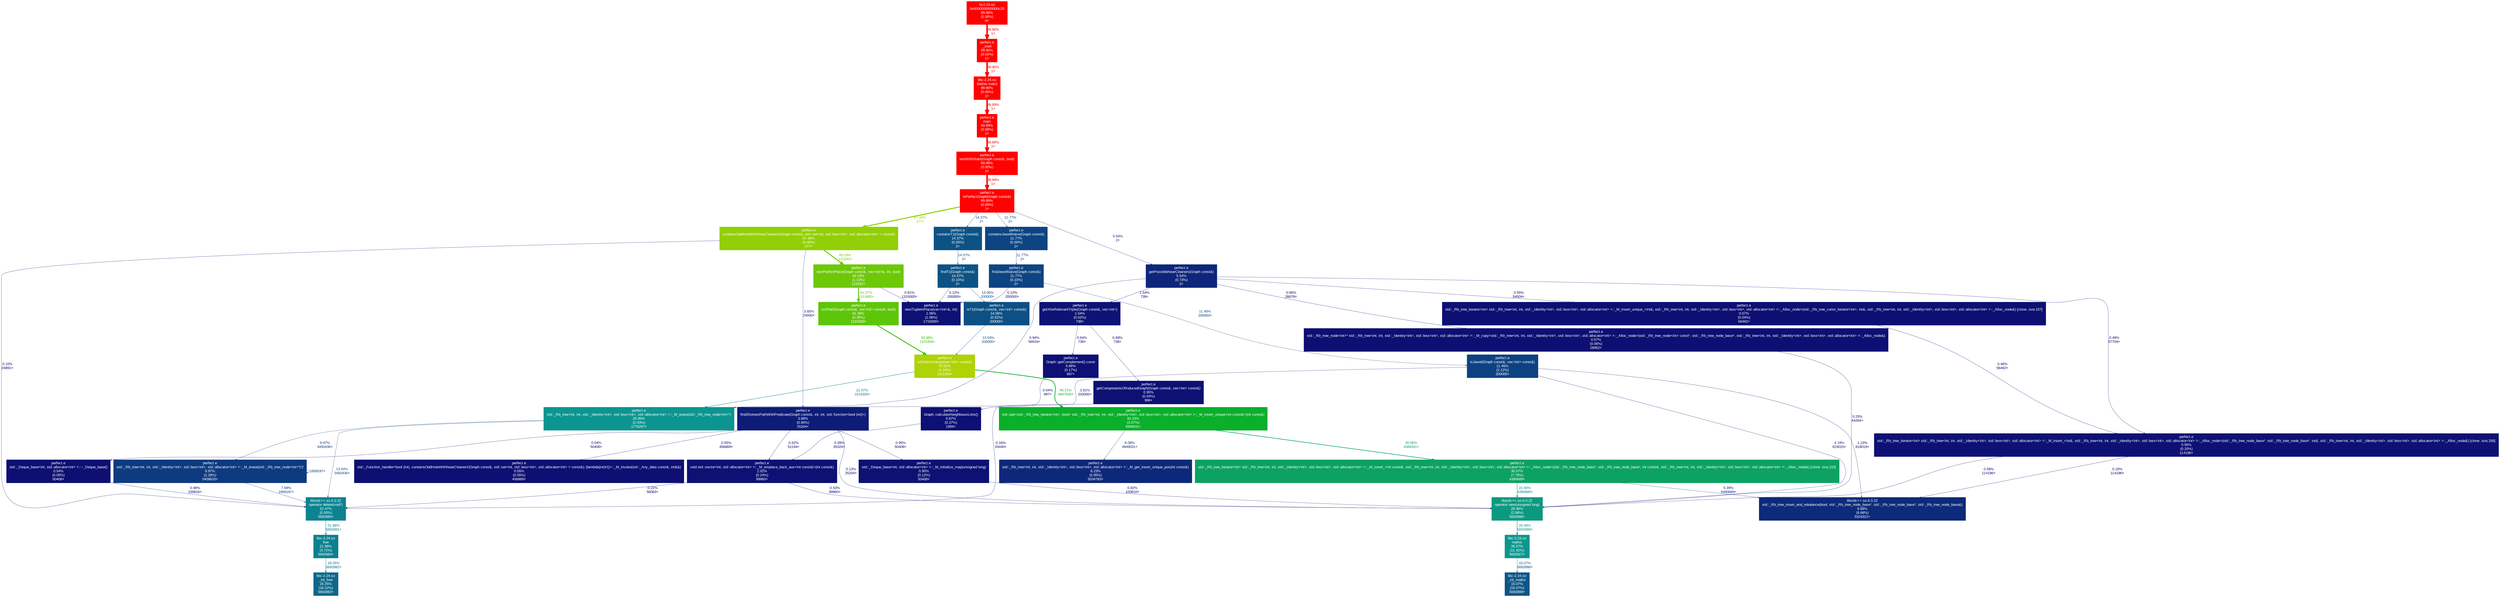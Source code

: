 digraph {
	graph [fontname=Arial, nodesep=0.125, ranksep=0.25];
	node [fontcolor=white, fontname=Arial, height=0, shape=box, style=filled, width=0];
	edge [fontname=Arial];
	"(below main)" [color="#ff0100", fontcolor="#ffffff", fontsize="10.00", label="libc-2.24.so\n(below main)\n99.90%\n(0.00%)\n1×"];
	"(below main)" -> main [arrowsize="1.00", color="#ff0100", fontcolor="#ff0100", fontsize="10.00", label="99.89%\n1×", labeldistance="4.00", penwidth="4.00"];
	"0x0000000000000c20" [color="#ff0000", fontcolor="#ffffff", fontsize="10.00", label="ld-2.24.so\n0x0000000000000c20\n99.99%\n(0.00%)\n0×"];
	"0x0000000000000c20" -> "_start" [arrowsize="1.00", color="#ff0100", fontcolor="#ff0100", fontsize="10.00", label="99.90%\n1×", labeldistance="4.00", penwidth="4.00"];
	"Graph::calculateNeighboursLists()" [color="#0d1074", fontcolor="#ffffff", fontsize="10.00", label="perfect.e\nGraph::calculateNeighboursLists()\n0.67%\n(0.27%)\n1994×"];
	"Graph::calculateNeighboursLists()" -> "void std::vector<int, std::allocator<int> >::_M_emplace_back_aux<int const&>(int const&)" [arrowsize="0.35", color="#0d0e73", fontcolor="#0d0e73", fontsize="10.00", label="0.39%\n35324×", labeldistance="0.50", penwidth="0.50"];
	"Graph::getComplement() const" [color="#0d1074", fontcolor="#ffffff", fontsize="10.00", label="perfect.e\nGraph::getComplement() const\n0.86%\n(0.17%)\n997×"];
	"Graph::getComplement() const" -> "Graph::calculateNeighboursLists()" [arrowsize="0.35", color="#0d0f73", fontcolor="#0d0f73", fontsize="10.00", label="0.54%\n997×", labeldistance="0.50", penwidth="0.50"];
	"_int_free" [color="#0c688a", fontcolor="#ffffff", fontsize="10.00", label="libc-2.24.so\n_int_free\n18.25%\n(18.22%)\n5692882×"];
	"_int_malloc" [color="#0c5686", fontcolor="#ffffff", fontsize="10.00", label="libc-2.24.so\n_int_malloc\n15.07%\n(15.07%)\n5692889×"];
	"_start" [color="#ff0100", fontcolor="#ffffff", fontsize="10.00", label="perfect.e\n_start\n99.90%\n(0.00%)\n1×"];
	"_start" -> "(below main)" [arrowsize="1.00", color="#ff0100", fontcolor="#ff0100", fontsize="10.00", label="99.90%\n1×", labeldistance="4.00", penwidth="4.00"];
	"containsJewelNaive(Graph const&)" [color="#0d4482", fontcolor="#ffffff", fontsize="10.00", label="perfect.e\ncontainsJewelNaive(Graph const&)\n11.77%\n(0.00%)\n2×"];
	"containsJewelNaive(Graph const&)" -> "findJewelNaive(Graph const&)" [arrowsize="0.35", color="#0d4482", fontcolor="#0d4482", fontsize="10.00", label="11.77%\n2×", labeldistance="0.50", penwidth="0.50"];
	"containsOddHoleWithNearCleanerX(Graph const&, std::set<int, std::less<int>, std::allocator<int> > const&)" [color="#92cf07", fontcolor="#ffffff", fontsize="10.00", label="perfect.e\ncontainsOddHoleWithNearCleanerX(Graph const&, std::set<int, std::less<int>, std::allocator<int> > const&)\n67.46%\n(0.46%)\n277×"];
	"containsOddHoleWithNearCleanerX(Graph const&, std::set<int, std::less<int>, std::allocator<int> > const&)" -> "findShortestPathWithPredicate(Graph const&, int, int, std::function<bool (int)>)" [arrowsize="0.35", color="#0d1c77", fontcolor="#0d1c77", fontsize="10.00", label="3.65%\n24930×", labeldistance="0.50", penwidth="0.50"];
	"containsOddHoleWithNearCleanerX(Graph const&, std::set<int, std::less<int>, std::allocator<int> > const&)" -> "nextPathInPlace(Graph const&, vec<int>&, int, bool)" [arrowsize="0.79", color="#6dc808", fontcolor="#6dc808", fontsize="10.00", label="63.19%\n121591×", labeldistance="2.53", penwidth="2.53"];
	"containsOddHoleWithNearCleanerX(Graph const&, std::set<int, std::less<int>, std::allocator<int> > const&)" -> "operator delete(void*)" [arrowsize="0.35", color="#0d0d73", fontcolor="#0d0d73", fontsize="10.00", label="0.10%\n24891×", labeldistance="0.50", penwidth="0.50"];
	"containsT1(Graph const&)" [color="#0c5285", fontcolor="#ffffff", fontsize="10.00", label="perfect.e\ncontainsT1(Graph const&)\n14.37%\n(0.00%)\n2×"];
	"containsT1(Graph const&)" -> "findT1(Graph const&)" [arrowsize="0.38", color="#0c5285", fontcolor="#0c5285", fontsize="10.00", label="14.37%\n2×", labeldistance="0.57", penwidth="0.57"];
	"findJewelNaive(Graph const&)" [color="#0d4482", fontcolor="#ffffff", fontsize="10.00", label="perfect.e\nfindJewelNaive(Graph const&)\n11.77%\n(0.10%)\n2×"];
	"findJewelNaive(Graph const&)" -> "isJewel(Graph const&, vec<int> const&)" [arrowsize="0.35", color="#0d4282", fontcolor="#0d4282", fontsize="10.00", label="11.45%\n200000×", labeldistance="0.50", penwidth="0.50"];
	"findJewelNaive(Graph const&)" -> "nextTupleInPlace(vec<int>&, int)" [arrowsize="0.35", color="#0d0d73", fontcolor="#0d0d73", fontsize="10.00", label="0.12%\n200000×", labeldistance="0.50", penwidth="0.50"];
	"findShortestPathWithPredicate(Graph const&, int, int, std::function<bool (int)>)" [color="#0d1c77", fontcolor="#ffffff", fontsize="10.00", label="perfect.e\nfindShortestPathWithPredicate(Graph const&, int, int, std::function<bool (int)>)\n3.68%\n(0.90%)\n25204×"];
	"findShortestPathWithPredicate(Graph const&, int, int, std::function<bool (int)>)" -> "operator new(unsigned long)" [arrowsize="0.35", color="#0d0d73", fontcolor="#0d0d73", fontsize="10.00", label="0.13%\n25204×", labeldistance="0.50", penwidth="0.50"];
	"findShortestPathWithPredicate(Graph const&, int, int, std::function<bool (int)>)" -> "std::_Deque_base<int, std::allocator<int> >::_M_initialize_map(unsigned long)" [arrowsize="0.35", color="#0d1174", fontcolor="#0d1174", fontsize="10.00", label="0.95%\n50408×", labeldistance="0.50", penwidth="0.50"];
	"findShortestPathWithPredicate(Graph const&, int, int, std::function<bool (int)>)" -> "std::_Deque_base<int, std::allocator<int> >::~_Deque_base()" [arrowsize="0.35", color="#0d0f73", fontcolor="#0d0f73", fontsize="10.00", label="0.54%\n50408×", labeldistance="0.50", penwidth="0.50"];
	"findShortestPathWithPredicate(Graph const&, int, int, std::function<bool (int)>)" -> "std::_Function_handler<bool (int), containsOddHoleWithNearCleanerX(Graph const&, std::set<int, std::less<int>, std::allocator<int> > const&)::{lambda(int)#1}>::_M_invoke(std::_Any_data const&, int&&)" [arrowsize="0.35", color="#0d0f73", fontcolor="#0d0f73", fontsize="10.00", label="0.55%\n456869×", labeldistance="0.50", penwidth="0.50"];
	"findShortestPathWithPredicate(Graph const&, int, int, std::function<bool (int)>)" -> "void std::vector<int, std::allocator<int> >::_M_emplace_back_aux<int const&>(int const&)" [arrowsize="0.35", color="#0d0f73", fontcolor="#0d0f73", fontsize="10.00", label="0.52%\n51194×", labeldistance="0.50", penwidth="0.50"];
	"findT1(Graph const&)" [color="#0c5285", fontcolor="#ffffff", fontsize="10.00", label="perfect.e\nfindT1(Graph const&)\n14.37%\n(0.10%)\n2×"];
	"findT1(Graph const&)" -> "isT1(Graph const&, vec<int> const&)" [arrowsize="0.37", color="#0c5085", fontcolor="#0c5085", fontsize="10.00", label="14.06%\n200000×", labeldistance="0.56", penwidth="0.56"];
	"findT1(Graph const&)" -> "nextTupleInPlace(vec<int>&, int)" [arrowsize="0.35", color="#0d0d73", fontcolor="#0d0d73", fontsize="10.00", label="0.12%\n200000×", labeldistance="0.50", penwidth="0.50"];
	free [color="#0c808f", fontcolor="#ffffff", fontsize="10.00", label="libc-2.24.so\nfree\n21.98%\n(3.72%)\n5692884×"];
	free -> "_int_free" [arrowsize="0.43", color="#0c688a", fontcolor="#0c688a", fontsize="10.00", label="18.25%\n5692882×", labeldistance="0.73", penwidth="0.73"];
	"getComponentsOfInducedGraph(Graph const&, vec<int> const&)" [color="#0d1174", fontcolor="#ffffff", fontsize="10.00", label="perfect.e\ngetComponentsOfInducedGraph(Graph const&, vec<int> const&)\n0.95%\n(0.04%)\n996×"];
	"getComponentsOfInducedGraph(Graph const&, vec<int> const&)" -> "operator delete(void*)" [arrowsize="0.35", color="#0d0d73", fontcolor="#0d0d73", fontsize="10.00", label="0.16%\n33440×", labeldistance="0.50", penwidth="0.50"];
	"getPossibleNearCleaners(Graph const&)" [color="#0d257a", fontcolor="#ffffff", fontsize="10.00", label="perfect.e\ngetPossibleNearCleaners(Graph const&)\n5.54%\n(0.73%)\n2×"];
	"getPossibleNearCleaners(Graph const&)" -> "getXforRelevantTriple(Graph const&, vec<int>)" [arrowsize="0.35", color="#0d1375", fontcolor="#0d1375", fontsize="10.00", label="1.54%\n738×", labeldistance="0.50", penwidth="0.50"];
	"getPossibleNearCleaners(Graph const&)" -> "std::_Rb_tree<int, int, std::_Identity<int>, std::less<int>, std::allocator<int> >::_M_erase(std::_Rb_tree_node<int>*)" [arrowsize="0.35", color="#0d1174", fontcolor="#0d1174", fontsize="10.00", label="0.94%\n56916×", labeldistance="0.50", penwidth="0.50"];
	"getPossibleNearCleaners(Graph const&)" -> "std::_Rb_tree_iterator<int> std::_Rb_tree<int, int, std::_Identity<int>, std::less<int>, std::allocator<int> >::_M_insert_<int&, std::_Rb_tree<int, int, std::_Identity<int>, std::less<int>, std::allocator<int> >::_Alloc_node>(std::_Rb_tree_node_base*, std::_Rb_tree_node_base*, int&, std::_Rb_tree<int, int, std::_Identity<int>, std::less<int>, std::allocator<int> >::_Alloc_node&) [clone .isra.156]" [arrowsize="0.35", color="#0d0f73", fontcolor="#0d0f73", fontsize="10.00", label="0.49%\n57704×", labeldistance="0.50", penwidth="0.50"];
	"getPossibleNearCleaners(Graph const&)" -> "std::_Rb_tree_iterator<int> std::_Rb_tree<int, int, std::_Identity<int>, std::less<int>, std::allocator<int> >::_M_insert_unique_<int&, std::_Rb_tree<int, int, std::_Identity<int>, std::less<int>, std::allocator<int> >::_Alloc_node>(std::_Rb_tree_const_iterator<int>, int&, std::_Rb_tree<int, int, std::_Identity<int>, std::less<int>, std::allocator<int> >::_Alloc_node&) [clone .isra.157]" [arrowsize="0.35", color="#0d0f73", fontcolor="#0d0f73", fontsize="10.00", label="0.55%\n54504×", labeldistance="0.50", penwidth="0.50"];
	"getPossibleNearCleaners(Graph const&)" -> "std::_Rb_tree_node<int>* std::_Rb_tree<int, int, std::_Identity<int>, std::less<int>, std::allocator<int> >::_M_copy<std::_Rb_tree<int, int, std::_Identity<int>, std::less<int>, std::allocator<int> >::_Alloc_node>(std::_Rb_tree_node<int> const*, std::_Rb_tree_node_base*, std::_Rb_tree<int, int, std::_Identity<int>, std::less<int>, std::allocator<int> >::_Alloc_node&)" [arrowsize="0.35", color="#0d0f73", fontcolor="#0d0f73", fontsize="10.00", label="0.56%\n26676×", labeldistance="0.50", penwidth="0.50"];
	"getXforRelevantTriple(Graph const&, vec<int>)" [color="#0d1375", fontcolor="#ffffff", fontsize="10.00", label="perfect.e\ngetXforRelevantTriple(Graph const&, vec<int>)\n1.54%\n(0.02%)\n738×"];
	"getXforRelevantTriple(Graph const&, vec<int>)" -> "Graph::getComplement() const" [arrowsize="0.35", color="#0d0f74", fontcolor="#0d0f74", fontsize="10.00", label="0.64%\n738×", labeldistance="0.50", penwidth="0.50"];
	"getXforRelevantTriple(Graph const&, vec<int>)" -> "getComponentsOfInducedGraph(Graph const&, vec<int> const&)" [arrowsize="0.35", color="#0d1074", fontcolor="#0d1074", fontsize="10.00", label="0.69%\n738×", labeldistance="0.50", penwidth="0.50"];
	"isAPath(Graph const&, vec<int> const&, bool)" [color="#5ec608", fontcolor="#ffffff", fontsize="10.00", label="perfect.e\nisAPath(Graph const&, vec<int> const&, bool)\n61.38%\n(4.39%)\n1315305×"];
	"isAPath(Graph const&, vec<int> const&, bool)" -> "isDistinctValues(vec<int> const&)" [arrowsize="0.75", color="#3cc009", fontcolor="#3cc009", fontsize="10.00", label="56.98%\n1315305×", labeldistance="2.28", penwidth="2.28"];
	"isDistinctValues(vec<int> const&)" [color="#aed306", fontcolor="#ffffff", fontsize="10.00", label="perfect.e\nisDistinctValues(vec<int> const&)\n70.52%\n(4.24%)\n1515305×"];
	"isDistinctValues(vec<int> const&)" -> "std::_Rb_tree<int, int, std::_Identity<int>, std::less<int>, std::allocator<int> >::_M_erase(std::_Rb_tree_node<int>*)" [arrowsize="0.46", color="#0c7a8e", fontcolor="#0c7a8e", fontsize="10.00", label="21.07%\n1515305×", labeldistance="0.84", penwidth="0.84"];
	"isDistinctValues(vec<int> const&)" -> "std::pair<std::_Rb_tree_iterator<int>, bool> std::_Rb_tree<int, int, std::_Identity<int>, std::less<int>, std::allocator<int> >::_M_insert_unique<int const&>(int const&)" [arrowsize="0.67", color="#0aaf2a", fontcolor="#0aaf2a", fontsize="10.00", label="45.21%\n4947535×", labeldistance="1.81", penwidth="1.81"];
	"isJewel(Graph const&, vec<int> const&)" [color="#0d4282", fontcolor="#ffffff", fontsize="10.00", label="perfect.e\nisJewel(Graph const&, vec<int> const&)\n11.45%\n(2.12%)\n200000×"];
	"isJewel(Graph const&, vec<int> const&)" -> "operator new(unsigned long)" [arrowsize="0.35", color="#0d1f78", fontcolor="#0d1f78", fontsize="10.00", label="4.18%\n819020×", labeldistance="0.50", penwidth="0.50"];
	"isJewel(Graph const&, vec<int> const&)" -> "std::_Rb_tree<int, int, std::_Identity<int>, std::less<int>, std::allocator<int> >::_M_erase(std::_Rb_tree_node<int>*)" [arrowsize="0.35", color="#0d1d78", fontcolor="#0d1d78", fontsize="10.00", label="3.91%\n200000×", labeldistance="0.50", penwidth="0.50"];
	"isJewel(Graph const&, vec<int> const&)" -> "std::_Rb_tree_insert_and_rebalance(bool, std::_Rb_tree_node_base*, std::_Rb_tree_node_base*, std::_Rb_tree_node_base&)" [arrowsize="0.35", color="#0d1174", fontcolor="#0d1174", fontsize="10.00", label="1.13%\n819019×", labeldistance="0.50", penwidth="0.50"];
	"isPerfectGraph(Graph const&)" [color="#ff0100", fontcolor="#ffffff", fontsize="10.00", label="perfect.e\nisPerfectGraph(Graph const&)\n99.89%\n(0.00%)\n1×"];
	"isPerfectGraph(Graph const&)" -> "containsJewelNaive(Graph const&)" [arrowsize="0.35", color="#0d4482", fontcolor="#0d4482", fontsize="10.00", label="11.77%\n2×", labeldistance="0.50", penwidth="0.50"];
	"isPerfectGraph(Graph const&)" -> "containsOddHoleWithNearCleanerX(Graph const&, std::set<int, std::less<int>, std::allocator<int> > const&)" [arrowsize="0.82", color="#92cf07", fontcolor="#92cf07", fontsize="10.00", label="67.46%\n277×", labeldistance="2.70", penwidth="2.70"];
	"isPerfectGraph(Graph const&)" -> "containsT1(Graph const&)" [arrowsize="0.38", color="#0c5285", fontcolor="#0c5285", fontsize="10.00", label="14.37%\n2×", labeldistance="0.57", penwidth="0.57"];
	"isPerfectGraph(Graph const&)" -> "getPossibleNearCleaners(Graph const&)" [arrowsize="0.35", color="#0d257a", fontcolor="#0d257a", fontsize="10.00", label="5.54%\n2×", labeldistance="0.50", penwidth="0.50"];
	"isT1(Graph const&, vec<int> const&)" [color="#0c5085", fontcolor="#ffffff", fontsize="10.00", label="perfect.e\nisT1(Graph const&, vec<int> const&)\n14.06%\n(0.52%)\n200000×"];
	"isT1(Graph const&, vec<int> const&)" -> "isDistinctValues(vec<int> const&)" [arrowsize="0.37", color="#0d4d84", fontcolor="#0d4d84", fontsize="10.00", label="13.54%\n200000×", labeldistance="0.54", penwidth="0.54"];
	main [color="#ff0100", fontcolor="#ffffff", fontsize="10.00", label="perfect.e\nmain\n99.89%\n(0.00%)\n1×"];
	main -> "testWithStats(Graph const&, bool)" [arrowsize="1.00", color="#ff0100", fontcolor="#ff0100", fontsize="10.00", label="99.89%\n1×", labeldistance="4.00", penwidth="4.00"];
	malloc [color="#0c968d", fontcolor="#ffffff", fontsize="10.00", label="libc-2.24.so\nmalloc\n26.57%\n(11.42%)\n5692927×"];
	malloc -> "_int_malloc" [arrowsize="0.39", color="#0c5686", fontcolor="#0c5686", fontsize="10.00", label="15.07%\n5692888×", labeldistance="0.60", penwidth="0.60"];
	"nextPathInPlace(Graph const&, vec<int>&, int, bool)" [color="#6dc808", fontcolor="#ffffff", fontsize="10.00", label="perfect.e\nnextPathInPlace(Graph const&, vec<int>&, int, bool)\n63.19%\n(1.10%)\n121591×"];
	"nextPathInPlace(Graph const&, vec<int>&, int, bool)" -> "isAPath(Graph const&, vec<int> const&, bool)" [arrowsize="0.78", color="#5dc608", fontcolor="#5dc608", fontsize="10.00", label="61.27%\n1313685×", labeldistance="2.45", penwidth="2.45"];
	"nextPathInPlace(Graph const&, vec<int>&, int, bool)" -> "nextTupleInPlace(vec<int>&, int)" [arrowsize="0.35", color="#0d1074", fontcolor="#0d1074", fontsize="10.00", label="0.81%\n1315000×", labeldistance="0.50", penwidth="0.50"];
	"nextTupleInPlace(vec<int>&, int)" [color="#0d1174", fontcolor="#ffffff", fontsize="10.00", label="perfect.e\nnextTupleInPlace(vec<int>&, int)\n1.06%\n(1.06%)\n1715000×"];
	"operator delete(void*)" [color="#0c8390", fontcolor="#ffffff", fontsize="10.00", label="libstdc++.so.6.0.22\noperator delete(void*)\n22.47%\n(0.50%)\n5692880×"];
	"operator delete(void*)" -> free [arrowsize="0.47", color="#0c808f", fontcolor="#0c808f", fontsize="10.00", label="21.98%\n5692881×", labeldistance="0.88", penwidth="0.88"];
	"operator new(unsigned long)" [color="#0c9980", fontcolor="#ffffff", fontsize="10.00", label="libstdc++.so.6.0.22\noperator new(unsigned long)\n29.46%\n(2.98%)\n5692886×"];
	"operator new(unsigned long)" -> malloc [arrowsize="0.51", color="#0c958d", fontcolor="#0c958d", fontsize="10.00", label="26.48%\n5692888×", labeldistance="1.06", penwidth="1.06"];
	"std::_Deque_base<int, std::allocator<int> >::_M_initialize_map(unsigned long)" [color="#0d1174", fontcolor="#ffffff", fontsize="10.00", label="perfect.e\nstd::_Deque_base<int, std::allocator<int> >::_M_initialize_map(unsigned long)\n0.95%\n(0.12%)\n50408×"];
	"std::_Deque_base<int, std::allocator<int> >::_M_initialize_map(unsigned long)" -> "operator new(unsigned long)" [arrowsize="0.35", color="#0d1074", fontcolor="#0d1074", fontsize="10.00", label="0.82%\n100816×", labeldistance="0.50", penwidth="0.50"];
	"std::_Deque_base<int, std::allocator<int> >::~_Deque_base()" [color="#0d0f73", fontcolor="#ffffff", fontsize="10.00", label="perfect.e\nstd::_Deque_base<int, std::allocator<int> >::~_Deque_base()\n0.54%\n(0.05%)\n50408×"];
	"std::_Deque_base<int, std::allocator<int> >::~_Deque_base()" -> "operator delete(void*)" [arrowsize="0.35", color="#0d0f73", fontcolor="#0d0f73", fontsize="10.00", label="0.48%\n100816×", labeldistance="0.50", penwidth="0.50"];
	"std::_Function_handler<bool (int), containsOddHoleWithNearCleanerX(Graph const&, std::set<int, std::less<int>, std::allocator<int> > const&)::{lambda(int)#1}>::_M_invoke(std::_Any_data const&, int&&)" [color="#0d0f73", fontcolor="#ffffff", fontsize="10.00", label="perfect.e\nstd::_Function_handler<bool (int), containsOddHoleWithNearCleanerX(Graph const&, std::set<int, std::less<int>, std::allocator<int> > const&)::{lambda(int)#1}>::_M_invoke(std::_Any_data const&, int&&)\n0.55%\n(0.55%)\n456869×"];
	"std::_Rb_tree<int, int, std::_Identity<int>, std::less<int>, std::allocator<int> >::_M_erase(std::_Rb_tree_node<int>*)" [color="#0c9590", fontcolor="#ffffff", fontsize="10.00", label="perfect.e\nstd::_Rb_tree<int, int, std::_Identity<int>, std::less<int>, std::allocator<int> >::_M_erase(std::_Rb_tree_node<int>*)\n25.95%\n(2.43%)\n1776297×"];
	"std::_Rb_tree<int, int, std::_Identity<int>, std::less<int>, std::allocator<int> >::_M_erase(std::_Rb_tree_node<int>*)" -> "operator delete(void*)" [arrowsize="0.37", color="#0d4d84", fontcolor="#0d4d84", fontsize="10.00", label="13.54%\n3450436×", labeldistance="0.54", penwidth="0.54"];
	"std::_Rb_tree<int, int, std::_Identity<int>, std::less<int>, std::allocator<int> >::_M_erase(std::_Rb_tree_node<int>*)" -> "std::_Rb_tree<int, int, std::_Identity<int>, std::less<int>, std::allocator<int> >::_M_erase(std::_Rb_tree_node<int>*)'2" [arrowsize="0.35", color="#0d3a80", fontcolor="#0d3a80", fontsize="10.00", label="9.97%\n3450436×", labeldistance="0.50", penwidth="0.50"];
	"std::_Rb_tree<int, int, std::_Identity<int>, std::less<int>, std::allocator<int> >::_M_erase(std::_Rb_tree_node<int>*)'2" [color="#0d3a80", fontcolor="#ffffff", fontsize="10.00", label="perfect.e\nstd::_Rb_tree<int, int, std::_Identity<int>, std::less<int>, std::allocator<int> >::_M_erase(std::_Rb_tree_node<int>*)'2\n9.97%\n(2.28%)\n5409633×"];
	"std::_Rb_tree<int, int, std::_Identity<int>, std::less<int>, std::allocator<int> >::_M_erase(std::_Rb_tree_node<int>*)'2" -> "operator delete(void*)" [arrowsize="0.35", color="#0d2f7d", fontcolor="#0d2f7d", fontsize="10.00", label="7.69%\n1959197×", labeldistance="0.50", penwidth="0.50"];
	"std::_Rb_tree<int, int, std::_Identity<int>, std::less<int>, std::allocator<int> >::_M_erase(std::_Rb_tree_node<int>*)'2" -> "std::_Rb_tree<int, int, std::_Identity<int>, std::less<int>, std::allocator<int> >::_M_erase(std::_Rb_tree_node<int>*)'2" [arrowsize="0.35", color="#0d3a80", fontcolor="#0d3a80", fontsize="10.00", label="1959197×", labeldistance="0.50", penwidth="0.50"];
	"std::_Rb_tree<int, int, std::_Identity<int>, std::less<int>, std::allocator<int> >::_M_get_insert_unique_pos(int const&)" [color="#0d287b", fontcolor="#ffffff", fontsize="10.00", label="perfect.e\nstd::_Rb_tree<int, int, std::_Identity<int>, std::less<int>, std::allocator<int> >::_M_get_insert_unique_pos(int const&)\n6.23%\n(5.95%)\n5034783×"];
	"std::_Rb_tree_insert_and_rebalance(bool, std::_Rb_tree_node_base*, std::_Rb_tree_node_base*, std::_Rb_tree_node_base&)" [color="#0d2a7b", fontcolor="#ffffff", fontsize="10.00", label="libstdc++.so.6.0.22\nstd::_Rb_tree_insert_and_rebalance(bool, std::_Rb_tree_node_base*, std::_Rb_tree_node_base*, std::_Rb_tree_node_base&)\n6.68%\n(6.68%)\n5324321×"];
	"std::_Rb_tree_iterator<int> std::_Rb_tree<int, int, std::_Identity<int>, std::less<int>, std::allocator<int> >::_M_insert_<int const&, std::_Rb_tree<int, int, std::_Identity<int>, std::less<int>, std::allocator<int> >::_Alloc_node>(std::_Rb_tree_node_base*, std::_Rb_tree_node_base*, int const&, std::_Rb_tree<int, int, std::_Identity<int>, std::less<int>, std::allocator<int> >::_Alloc_node&) [clone .isra.215]" [color="#0ba262", fontcolor="#ffffff", fontsize="10.00", label="perfect.e\nstd::_Rb_tree_iterator<int> std::_Rb_tree<int, int, std::_Identity<int>, std::less<int>, std::allocator<int> >::_M_insert_<int const&, std::_Rb_tree<int, int, std::_Identity<int>, std::less<int>, std::allocator<int> >::_Alloc_node>(std::_Rb_tree_node_base*, std::_Rb_tree_node_base*, int const&, std::_Rb_tree<int, int, std::_Identity<int>, std::less<int>, std::allocator<int> >::_Alloc_node&) [clone .isra.215]\n35.57%\n(7.78%)\n4390689×"];
	"std::_Rb_tree_iterator<int> std::_Rb_tree<int, int, std::_Identity<int>, std::less<int>, std::allocator<int> >::_M_insert_<int const&, std::_Rb_tree<int, int, std::_Identity<int>, std::less<int>, std::allocator<int> >::_Alloc_node>(std::_Rb_tree_node_base*, std::_Rb_tree_node_base*, int const&, std::_Rb_tree<int, int, std::_Identity<int>, std::less<int>, std::allocator<int> >::_Alloc_node&) [clone .isra.215]" -> "operator new(unsigned long)" [arrowsize="0.47", color="#0c8290", fontcolor="#0c8290", fontsize="10.00", label="22.40%\n4390689×", labeldistance="0.90", penwidth="0.90"];
	"std::_Rb_tree_iterator<int> std::_Rb_tree<int, int, std::_Identity<int>, std::less<int>, std::allocator<int> >::_M_insert_<int const&, std::_Rb_tree<int, int, std::_Identity<int>, std::less<int>, std::allocator<int> >::_Alloc_node>(std::_Rb_tree_node_base*, std::_Rb_tree_node_base*, int const&, std::_Rb_tree<int, int, std::_Identity<int>, std::less<int>, std::allocator<int> >::_Alloc_node&) [clone .isra.215]" -> "std::_Rb_tree_insert_and_rebalance(bool, std::_Rb_tree_node_base*, std::_Rb_tree_node_base*, std::_Rb_tree_node_base&)" [arrowsize="0.35", color="#0d247a", fontcolor="#0d247a", fontsize="10.00", label="5.39%\n4390689×", labeldistance="0.50", penwidth="0.50"];
	"std::_Rb_tree_iterator<int> std::_Rb_tree<int, int, std::_Identity<int>, std::less<int>, std::allocator<int> >::_M_insert_<int&, std::_Rb_tree<int, int, std::_Identity<int>, std::less<int>, std::allocator<int> >::_Alloc_node>(std::_Rb_tree_node_base*, std::_Rb_tree_node_base*, int&, std::_Rb_tree<int, int, std::_Identity<int>, std::less<int>, std::allocator<int> >::_Alloc_node&) [clone .isra.156]" [color="#0d1174", fontcolor="#ffffff", fontsize="10.00", label="perfect.e\nstd::_Rb_tree_iterator<int> std::_Rb_tree<int, int, std::_Identity<int>, std::less<int>, std::allocator<int> >::_M_insert_<int&, std::_Rb_tree<int, int, std::_Identity<int>, std::less<int>, std::allocator<int> >::_Alloc_node>(std::_Rb_tree_node_base*, std::_Rb_tree_node_base*, int&, std::_Rb_tree<int, int, std::_Identity<int>, std::less<int>, std::allocator<int> >::_Alloc_node&) [clone .isra.156]\n0.95%\n(0.20%)\n114196×"];
	"std::_Rb_tree_iterator<int> std::_Rb_tree<int, int, std::_Identity<int>, std::less<int>, std::allocator<int> >::_M_insert_<int&, std::_Rb_tree<int, int, std::_Identity<int>, std::less<int>, std::allocator<int> >::_Alloc_node>(std::_Rb_tree_node_base*, std::_Rb_tree_node_base*, int&, std::_Rb_tree<int, int, std::_Identity<int>, std::less<int>, std::allocator<int> >::_Alloc_node&) [clone .isra.156]" -> "operator new(unsigned long)" [arrowsize="0.35", color="#0d0f73", fontcolor="#0d0f73", fontsize="10.00", label="0.58%\n114196×", labeldistance="0.50", penwidth="0.50"];
	"std::_Rb_tree_iterator<int> std::_Rb_tree<int, int, std::_Identity<int>, std::less<int>, std::allocator<int> >::_M_insert_<int&, std::_Rb_tree<int, int, std::_Identity<int>, std::less<int>, std::allocator<int> >::_Alloc_node>(std::_Rb_tree_node_base*, std::_Rb_tree_node_base*, int&, std::_Rb_tree<int, int, std::_Identity<int>, std::less<int>, std::allocator<int> >::_Alloc_node&) [clone .isra.156]" -> "std::_Rb_tree_insert_and_rebalance(bool, std::_Rb_tree_node_base*, std::_Rb_tree_node_base*, std::_Rb_tree_node_base&)" [arrowsize="0.35", color="#0d0d73", fontcolor="#0d0d73", fontsize="10.00", label="0.16%\n114196×", labeldistance="0.50", penwidth="0.50"];
	"std::_Rb_tree_iterator<int> std::_Rb_tree<int, int, std::_Identity<int>, std::less<int>, std::allocator<int> >::_M_insert_unique_<int&, std::_Rb_tree<int, int, std::_Identity<int>, std::less<int>, std::allocator<int> >::_Alloc_node>(std::_Rb_tree_const_iterator<int>, int&, std::_Rb_tree<int, int, std::_Identity<int>, std::less<int>, std::allocator<int> >::_Alloc_node&) [clone .isra.157]" [color="#0d0f73", fontcolor="#ffffff", fontsize="10.00", label="perfect.e\nstd::_Rb_tree_iterator<int> std::_Rb_tree<int, int, std::_Identity<int>, std::less<int>, std::allocator<int> >::_M_insert_unique_<int&, std::_Rb_tree<int, int, std::_Identity<int>, std::less<int>, std::allocator<int> >::_Alloc_node>(std::_Rb_tree_const_iterator<int>, int&, std::_Rb_tree<int, int, std::_Identity<int>, std::less<int>, std::allocator<int> >::_Alloc_node&) [clone .isra.157]\n0.57%\n(0.04%)\n56492×"];
	"std::_Rb_tree_iterator<int> std::_Rb_tree<int, int, std::_Identity<int>, std::less<int>, std::allocator<int> >::_M_insert_unique_<int&, std::_Rb_tree<int, int, std::_Identity<int>, std::less<int>, std::allocator<int> >::_Alloc_node>(std::_Rb_tree_const_iterator<int>, int&, std::_Rb_tree<int, int, std::_Identity<int>, std::less<int>, std::allocator<int> >::_Alloc_node&) [clone .isra.157]" -> "std::_Rb_tree_iterator<int> std::_Rb_tree<int, int, std::_Identity<int>, std::less<int>, std::allocator<int> >::_M_insert_<int&, std::_Rb_tree<int, int, std::_Identity<int>, std::less<int>, std::allocator<int> >::_Alloc_node>(std::_Rb_tree_node_base*, std::_Rb_tree_node_base*, int&, std::_Rb_tree<int, int, std::_Identity<int>, std::less<int>, std::allocator<int> >::_Alloc_node&) [clone .isra.156]" [arrowsize="0.35", color="#0d0f73", fontcolor="#0d0f73", fontsize="10.00", label="0.46%\n56492×", labeldistance="0.50", penwidth="0.50"];
	"std::_Rb_tree_node<int>* std::_Rb_tree<int, int, std::_Identity<int>, std::less<int>, std::allocator<int> >::_M_copy<std::_Rb_tree<int, int, std::_Identity<int>, std::less<int>, std::allocator<int> >::_Alloc_node>(std::_Rb_tree_node<int> const*, std::_Rb_tree_node_base*, std::_Rb_tree<int, int, std::_Identity<int>, std::less<int>, std::allocator<int> >::_Alloc_node&)" [color="#0d0f73", fontcolor="#ffffff", fontsize="10.00", label="perfect.e\nstd::_Rb_tree_node<int>* std::_Rb_tree<int, int, std::_Identity<int>, std::less<int>, std::allocator<int> >::_M_copy<std::_Rb_tree<int, int, std::_Identity<int>, std::less<int>, std::allocator<int> >::_Alloc_node>(std::_Rb_tree_node<int> const*, std::_Rb_tree_node_base*, std::_Rb_tree<int, int, std::_Identity<int>, std::less<int>, std::allocator<int> >::_Alloc_node&)\n0.57%\n(0.06%)\n26952×"];
	"std::_Rb_tree_node<int>* std::_Rb_tree<int, int, std::_Identity<int>, std::less<int>, std::allocator<int> >::_M_copy<std::_Rb_tree<int, int, std::_Identity<int>, std::less<int>, std::allocator<int> >::_Alloc_node>(std::_Rb_tree_node<int> const*, std::_Rb_tree_node_base*, std::_Rb_tree<int, int, std::_Identity<int>, std::less<int>, std::allocator<int> >::_Alloc_node&)" -> "operator new(unsigned long)" [arrowsize="0.35", color="#0d0e73", fontcolor="#0d0e73", fontsize="10.00", label="0.23%\n44264×", labeldistance="0.50", penwidth="0.50"];
	"std::pair<std::_Rb_tree_iterator<int>, bool> std::_Rb_tree<int, int, std::_Identity<int>, std::less<int>, std::allocator<int> >::_M_insert_unique<int const&>(int const&)" [color="#0aaf2a", fontcolor="#ffffff", fontsize="10.00", label="perfect.e\nstd::pair<std::_Rb_tree_iterator<int>, bool> std::_Rb_tree<int, int, std::_Identity<int>, std::less<int>, std::allocator<int> >::_M_insert_unique<int const&>(int const&)\n45.23%\n(3.57%)\n4949031×"];
	"std::pair<std::_Rb_tree_iterator<int>, bool> std::_Rb_tree<int, int, std::_Identity<int>, std::less<int>, std::allocator<int> >::_M_insert_unique<int const&>(int const&)" -> "std::_Rb_tree<int, int, std::_Identity<int>, std::less<int>, std::allocator<int> >::_M_get_insert_unique_pos(int const&)" [arrowsize="0.35", color="#0d277b", fontcolor="#0d277b", fontsize="10.00", label="6.09%\n4949031×", labeldistance="0.50", penwidth="0.50"];
	"std::pair<std::_Rb_tree_iterator<int>, bool> std::_Rb_tree<int, int, std::_Identity<int>, std::less<int>, std::allocator<int> >::_M_insert_unique<int const&>(int const&)" -> "std::_Rb_tree_iterator<int> std::_Rb_tree<int, int, std::_Identity<int>, std::less<int>, std::allocator<int> >::_M_insert_<int const&, std::_Rb_tree<int, int, std::_Identity<int>, std::less<int>, std::allocator<int> >::_Alloc_node>(std::_Rb_tree_node_base*, std::_Rb_tree_node_base*, int const&, std::_Rb_tree<int, int, std::_Identity<int>, std::less<int>, std::allocator<int> >::_Alloc_node&) [clone .isra.215]" [arrowsize="0.60", color="#0ba262", fontcolor="#0ba262", fontsize="10.00", label="35.56%\n4389331×", labeldistance="1.42", penwidth="1.42"];
	"testWithStats(Graph const&, bool)" [color="#ff0100", fontcolor="#ffffff", fontsize="10.00", label="perfect.e\ntestWithStats(Graph const&, bool)\n99.89%\n(0.00%)\n1×"];
	"testWithStats(Graph const&, bool)" -> "isPerfectGraph(Graph const&)" [arrowsize="1.00", color="#ff0100", fontcolor="#ff0100", fontsize="10.00", label="99.89%\n1×", labeldistance="4.00", penwidth="4.00"];
	"void std::vector<int, std::allocator<int> >::_M_emplace_back_aux<int const&>(int const&)" [color="#0d1174", fontcolor="#ffffff", fontsize="10.00", label="perfect.e\nvoid std::vector<int, std::allocator<int> >::_M_emplace_back_aux<int const&>(int const&)\n1.02%\n(0.24%)\n99960×"];
	"void std::vector<int, std::allocator<int> >::_M_emplace_back_aux<int const&>(int const&)" -> "operator delete(void*)" [arrowsize="0.35", color="#0d0e73", fontcolor="#0d0e73", fontsize="10.00", label="0.22%\n56083×", labeldistance="0.50", penwidth="0.50"];
	"void std::vector<int, std::allocator<int> >::_M_emplace_back_aux<int const&>(int const&)" -> "operator new(unsigned long)" [arrowsize="0.35", color="#0d0f73", fontcolor="#0d0f73", fontsize="10.00", label="0.53%\n99960×", labeldistance="0.50", penwidth="0.50"];
}
